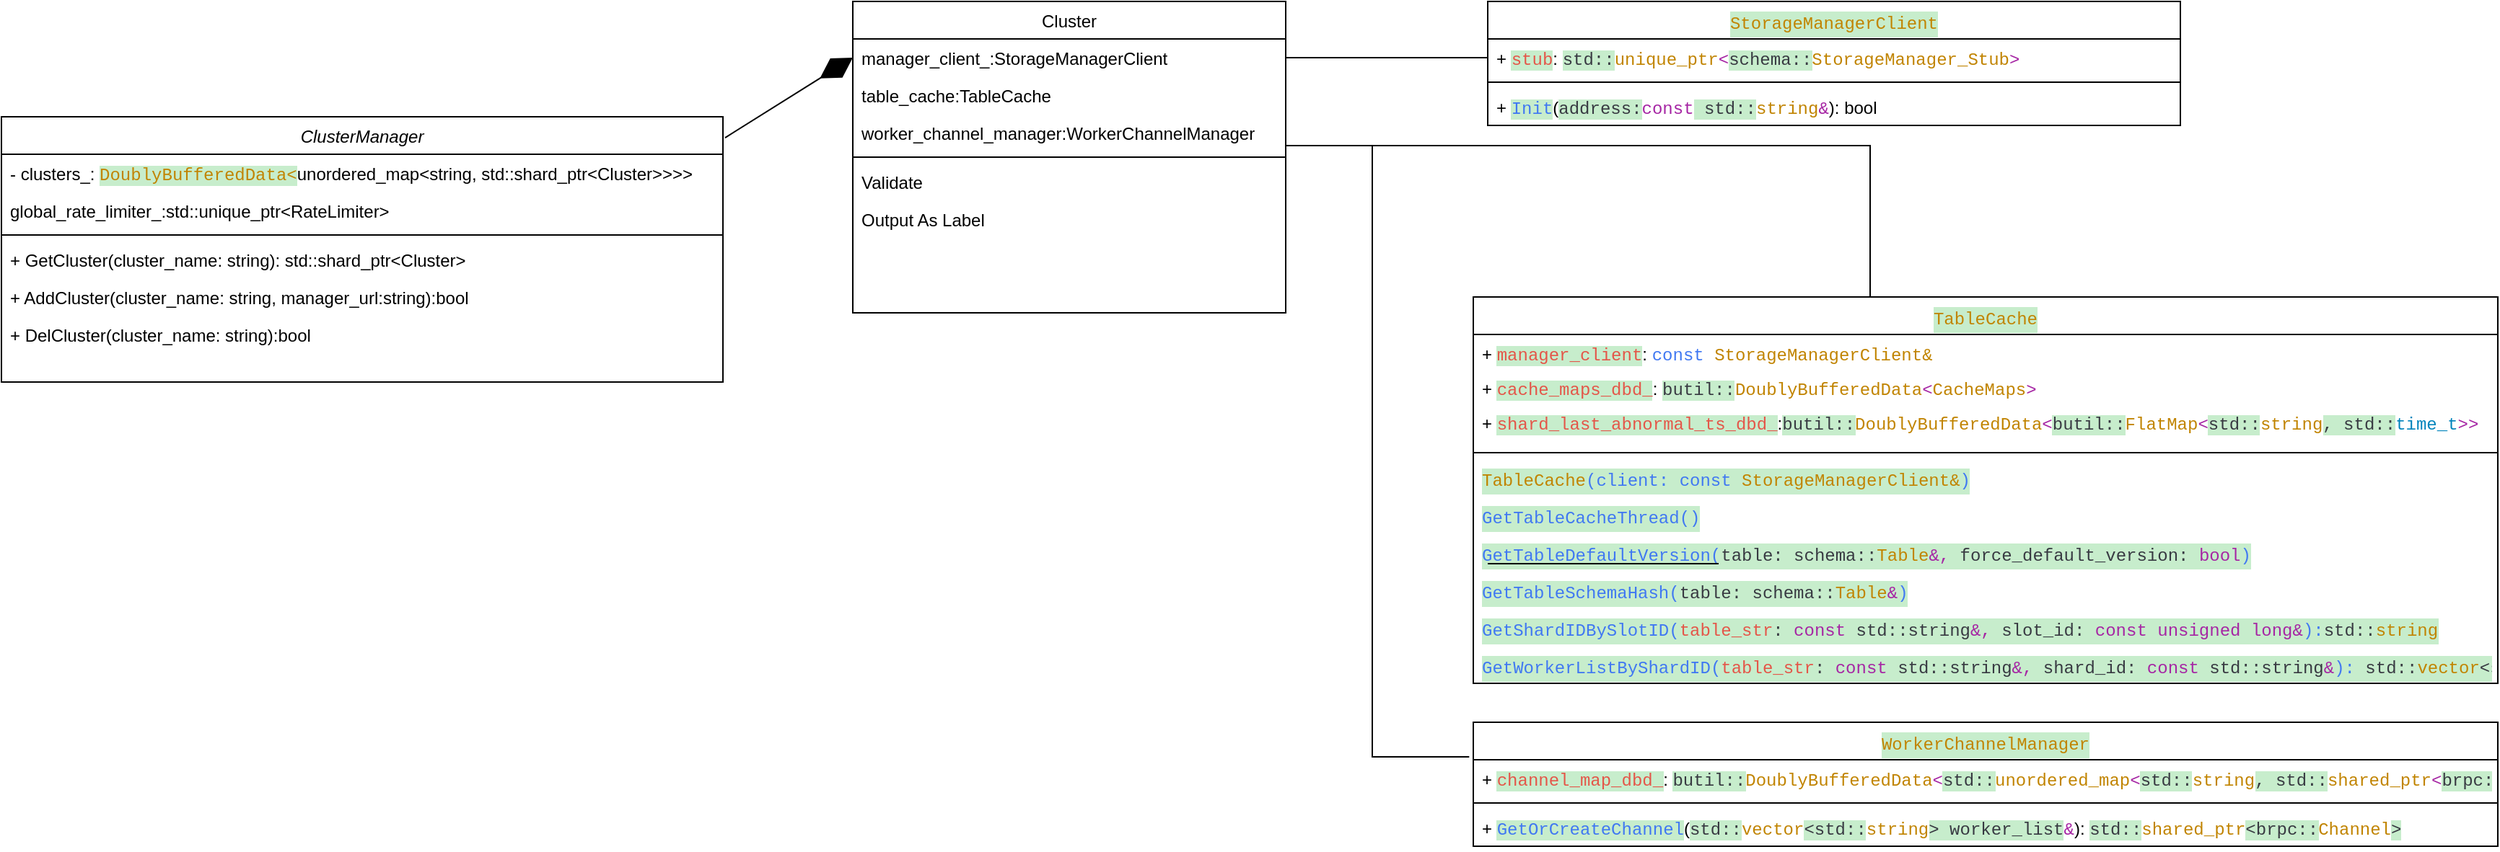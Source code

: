 <mxfile version="24.3.1" type="github">
  <diagram id="C5RBs43oDa-KdzZeNtuy" name="Page-1">
    <mxGraphModel dx="1914" dy="995" grid="1" gridSize="10" guides="1" tooltips="1" connect="1" arrows="1" fold="1" page="1" pageScale="1" pageWidth="827" pageHeight="1169" math="0" shadow="0">
      <root>
        <mxCell id="WIyWlLk6GJQsqaUBKTNV-0" />
        <mxCell id="WIyWlLk6GJQsqaUBKTNV-1" parent="WIyWlLk6GJQsqaUBKTNV-0" />
        <mxCell id="zkfFHV4jXpPFQw0GAbJ--0" value="ClusterManager" style="swimlane;fontStyle=2;align=center;verticalAlign=top;childLayout=stackLayout;horizontal=1;startSize=26;horizontalStack=0;resizeParent=1;resizeLast=0;collapsible=1;marginBottom=0;rounded=0;shadow=0;strokeWidth=1;" parent="WIyWlLk6GJQsqaUBKTNV-1" vertex="1">
          <mxGeometry x="90" y="170" width="500" height="184" as="geometry">
            <mxRectangle x="230" y="140" width="160" height="26" as="alternateBounds" />
          </mxGeometry>
        </mxCell>
        <mxCell id="1U5wIqQ8QYXrG_4uOh2t-3" value="-&amp;nbsp;&lt;span style=&quot;text-wrap: nowrap;&quot;&gt;clusters_:&amp;nbsp;&lt;/span&gt;&lt;span style=&quot;color: rgb(193, 132, 1); background-color: rgb(199, 237, 204); font-family: Menlo, Monaco, &amp;quot;Courier New&amp;quot;, monospace; white-space: pre;&quot;&gt;DoublyBufferedData&amp;lt;&lt;/span&gt;&lt;span style=&quot;text-wrap: nowrap; background-color: initial;&quot;&gt;unordered_map&amp;lt;string, std::shard_ptr&amp;lt;Cluster&amp;gt;&amp;gt;&amp;gt;&amp;gt;&lt;/span&gt;" style="text;strokeColor=none;fillColor=none;align=left;verticalAlign=top;spacingLeft=4;spacingRight=4;overflow=hidden;rotatable=0;points=[[0,0.5],[1,0.5]];portConstraint=eastwest;whiteSpace=wrap;html=1;" vertex="1" parent="zkfFHV4jXpPFQw0GAbJ--0">
          <mxGeometry y="26" width="500" height="26" as="geometry" />
        </mxCell>
        <mxCell id="zkfFHV4jXpPFQw0GAbJ--3" value="global_rate_limiter_:std::unique_ptr&lt;RateLimiter&gt;" style="text;align=left;verticalAlign=top;spacingLeft=4;spacingRight=4;overflow=hidden;rotatable=0;points=[[0,0.5],[1,0.5]];portConstraint=eastwest;rounded=0;shadow=0;html=0;" parent="zkfFHV4jXpPFQw0GAbJ--0" vertex="1">
          <mxGeometry y="52" width="500" height="26" as="geometry" />
        </mxCell>
        <mxCell id="zkfFHV4jXpPFQw0GAbJ--4" value="" style="line;html=1;strokeWidth=1;align=left;verticalAlign=middle;spacingTop=-1;spacingLeft=3;spacingRight=3;rotatable=0;labelPosition=right;points=[];portConstraint=eastwest;" parent="zkfFHV4jXpPFQw0GAbJ--0" vertex="1">
          <mxGeometry y="78" width="500" height="8" as="geometry" />
        </mxCell>
        <mxCell id="zkfFHV4jXpPFQw0GAbJ--5" value="+ GetCluster(cluster_name: string): std::shard_ptr&lt;Cluster&gt;" style="text;align=left;verticalAlign=top;spacingLeft=4;spacingRight=4;overflow=hidden;rotatable=0;points=[[0,0.5],[1,0.5]];portConstraint=eastwest;" parent="zkfFHV4jXpPFQw0GAbJ--0" vertex="1">
          <mxGeometry y="86" width="500" height="26" as="geometry" />
        </mxCell>
        <mxCell id="1U5wIqQ8QYXrG_4uOh2t-8" value="+ AddCluster(cluster_name: string, manager_url:string):bool" style="text;align=left;verticalAlign=top;spacingLeft=4;spacingRight=4;overflow=hidden;rotatable=0;points=[[0,0.5],[1,0.5]];portConstraint=eastwest;" vertex="1" parent="zkfFHV4jXpPFQw0GAbJ--0">
          <mxGeometry y="112" width="500" height="26" as="geometry" />
        </mxCell>
        <mxCell id="1U5wIqQ8QYXrG_4uOh2t-9" value="+ DelCluster(cluster_name: string):bool" style="text;align=left;verticalAlign=top;spacingLeft=4;spacingRight=4;overflow=hidden;rotatable=0;points=[[0,0.5],[1,0.5]];portConstraint=eastwest;" vertex="1" parent="zkfFHV4jXpPFQw0GAbJ--0">
          <mxGeometry y="138" width="500" height="26" as="geometry" />
        </mxCell>
        <mxCell id="zkfFHV4jXpPFQw0GAbJ--17" value="Cluster" style="swimlane;fontStyle=0;align=center;verticalAlign=top;childLayout=stackLayout;horizontal=1;startSize=26;horizontalStack=0;resizeParent=1;resizeLast=0;collapsible=1;marginBottom=0;rounded=0;shadow=0;strokeWidth=1;" parent="WIyWlLk6GJQsqaUBKTNV-1" vertex="1">
          <mxGeometry x="680" y="90" width="300" height="216" as="geometry">
            <mxRectangle x="550" y="140" width="160" height="26" as="alternateBounds" />
          </mxGeometry>
        </mxCell>
        <mxCell id="zkfFHV4jXpPFQw0GAbJ--18" value="manager_client_:StorageManagerClient" style="text;align=left;verticalAlign=top;spacingLeft=4;spacingRight=4;overflow=hidden;rotatable=0;points=[[0,0.5],[1,0.5]];portConstraint=eastwest;" parent="zkfFHV4jXpPFQw0GAbJ--17" vertex="1">
          <mxGeometry y="26" width="300" height="26" as="geometry" />
        </mxCell>
        <mxCell id="zkfFHV4jXpPFQw0GAbJ--19" value="table_cache:TableCache" style="text;align=left;verticalAlign=top;spacingLeft=4;spacingRight=4;overflow=hidden;rotatable=0;points=[[0,0.5],[1,0.5]];portConstraint=eastwest;rounded=0;shadow=0;html=0;" parent="zkfFHV4jXpPFQw0GAbJ--17" vertex="1">
          <mxGeometry y="52" width="300" height="26" as="geometry" />
        </mxCell>
        <mxCell id="zkfFHV4jXpPFQw0GAbJ--20" value="worker_channel_manager:WorkerChannelManager" style="text;align=left;verticalAlign=top;spacingLeft=4;spacingRight=4;overflow=hidden;rotatable=0;points=[[0,0.5],[1,0.5]];portConstraint=eastwest;rounded=0;shadow=0;html=0;" parent="zkfFHV4jXpPFQw0GAbJ--17" vertex="1">
          <mxGeometry y="78" width="300" height="26" as="geometry" />
        </mxCell>
        <mxCell id="zkfFHV4jXpPFQw0GAbJ--23" value="" style="line;html=1;strokeWidth=1;align=left;verticalAlign=middle;spacingTop=-1;spacingLeft=3;spacingRight=3;rotatable=0;labelPosition=right;points=[];portConstraint=eastwest;" parent="zkfFHV4jXpPFQw0GAbJ--17" vertex="1">
          <mxGeometry y="104" width="300" height="8" as="geometry" />
        </mxCell>
        <mxCell id="zkfFHV4jXpPFQw0GAbJ--24" value="Validate" style="text;align=left;verticalAlign=top;spacingLeft=4;spacingRight=4;overflow=hidden;rotatable=0;points=[[0,0.5],[1,0.5]];portConstraint=eastwest;" parent="zkfFHV4jXpPFQw0GAbJ--17" vertex="1">
          <mxGeometry y="112" width="300" height="26" as="geometry" />
        </mxCell>
        <mxCell id="zkfFHV4jXpPFQw0GAbJ--25" value="Output As Label" style="text;align=left;verticalAlign=top;spacingLeft=4;spacingRight=4;overflow=hidden;rotatable=0;points=[[0,0.5],[1,0.5]];portConstraint=eastwest;" parent="zkfFHV4jXpPFQw0GAbJ--17" vertex="1">
          <mxGeometry y="138" width="300" height="26" as="geometry" />
        </mxCell>
        <mxCell id="1U5wIqQ8QYXrG_4uOh2t-2" value="" style="endArrow=diamondThin;endFill=1;endSize=24;html=1;rounded=0;exitX=1.003;exitY=0.079;exitDx=0;exitDy=0;entryX=0;entryY=0.5;entryDx=0;entryDy=0;exitPerimeter=0;" edge="1" parent="WIyWlLk6GJQsqaUBKTNV-1" source="zkfFHV4jXpPFQw0GAbJ--0" target="zkfFHV4jXpPFQw0GAbJ--18">
          <mxGeometry width="160" relative="1" as="geometry">
            <mxPoint x="380" y="159" as="sourcePoint" />
            <mxPoint x="530" y="170" as="targetPoint" />
          </mxGeometry>
        </mxCell>
        <mxCell id="1U5wIqQ8QYXrG_4uOh2t-10" value="&lt;div style=&quot;color: rgb(56, 58, 66); background-color: rgb(199, 237, 204); font-family: Menlo, Monaco, &amp;quot;Courier New&amp;quot;, monospace; font-weight: normal; line-height: 18px; white-space: pre;&quot;&gt;&lt;span style=&quot;color: #c18401;&quot;&gt;TableCache&lt;/span&gt;&lt;/div&gt;" style="swimlane;fontStyle=1;align=center;verticalAlign=top;childLayout=stackLayout;horizontal=1;startSize=26;horizontalStack=0;resizeParent=1;resizeParentMax=0;resizeLast=0;collapsible=1;marginBottom=0;whiteSpace=wrap;html=1;" vertex="1" parent="WIyWlLk6GJQsqaUBKTNV-1">
          <mxGeometry x="1110" y="295" width="710" height="268" as="geometry" />
        </mxCell>
        <mxCell id="1U5wIqQ8QYXrG_4uOh2t-32" value="+&amp;nbsp;&lt;span style=&quot;color: rgb(228, 86, 73); background-color: rgb(199, 237, 204); font-family: Menlo, Monaco, &amp;quot;Courier New&amp;quot;, monospace; white-space: pre;&quot;&gt;manager_client&lt;/span&gt;&lt;span style=&quot;background-color: initial;&quot;&gt;:&amp;nbsp;&lt;/span&gt;&lt;span style=&quot;background-color: initial; font-family: Menlo, Monaco, &amp;quot;Courier New&amp;quot;, monospace; white-space: pre; color: rgb(64, 120, 242);&quot;&gt;const &lt;/span&gt;&lt;span style=&quot;background-color: initial; font-family: Menlo, Monaco, &amp;quot;Courier New&amp;quot;, monospace; white-space: pre; color: rgb(193, 132, 1); text-align: center;&quot;&gt;StorageManagerClient&amp;amp;&lt;/span&gt;" style="text;strokeColor=none;fillColor=none;align=left;verticalAlign=top;spacingLeft=4;spacingRight=4;overflow=hidden;rotatable=0;points=[[0,0.5],[1,0.5]];portConstraint=eastwest;whiteSpace=wrap;html=1;" vertex="1" parent="1U5wIqQ8QYXrG_4uOh2t-10">
          <mxGeometry y="26" width="710" height="24" as="geometry" />
        </mxCell>
        <mxCell id="1U5wIqQ8QYXrG_4uOh2t-11" value="+&amp;nbsp;&lt;span style=&quot;color: rgb(228, 86, 73); background-color: rgb(199, 237, 204); font-family: Menlo, Monaco, &amp;quot;Courier New&amp;quot;, monospace; white-space: pre;&quot;&gt;cache_maps_dbd_&lt;/span&gt;&lt;span style=&quot;background-color: initial;&quot;&gt;:&amp;nbsp;&lt;/span&gt;&lt;span style=&quot;background-color: rgb(199, 237, 204); color: rgb(56, 58, 66); font-family: Menlo, Monaco, &amp;quot;Courier New&amp;quot;, monospace; white-space: pre;&quot;&gt;butil::&lt;/span&gt;&lt;span style=&quot;font-family: Menlo, Monaco, &amp;quot;Courier New&amp;quot;, monospace; white-space: pre; color: rgb(193, 132, 1);&quot;&gt;DoublyBufferedData&lt;/span&gt;&lt;span style=&quot;font-family: Menlo, Monaco, &amp;quot;Courier New&amp;quot;, monospace; white-space: pre; color: rgb(166, 38, 164);&quot;&gt;&amp;lt;&lt;/span&gt;&lt;span style=&quot;font-family: Menlo, Monaco, &amp;quot;Courier New&amp;quot;, monospace; white-space: pre; color: rgb(193, 132, 1);&quot;&gt;CacheMaps&lt;/span&gt;&lt;span style=&quot;font-family: Menlo, Monaco, &amp;quot;Courier New&amp;quot;, monospace; white-space: pre; color: rgb(166, 38, 164);&quot;&gt;&amp;gt;&lt;/span&gt;" style="text;strokeColor=none;fillColor=none;align=left;verticalAlign=top;spacingLeft=4;spacingRight=4;overflow=hidden;rotatable=0;points=[[0,0.5],[1,0.5]];portConstraint=eastwest;whiteSpace=wrap;html=1;" vertex="1" parent="1U5wIqQ8QYXrG_4uOh2t-10">
          <mxGeometry y="50" width="710" height="24" as="geometry" />
        </mxCell>
        <mxCell id="1U5wIqQ8QYXrG_4uOh2t-17" value="+&amp;nbsp;&lt;span style=&quot;color: rgb(228, 86, 73); background-color: rgb(199, 237, 204); font-family: Menlo, Monaco, &amp;quot;Courier New&amp;quot;, monospace; white-space: pre;&quot;&gt;shard_last_abnormal_ts_dbd_&lt;/span&gt;&lt;span style=&quot;background-color: initial;&quot;&gt;:&lt;/span&gt;&lt;span style=&quot;background-color: rgb(199, 237, 204); color: rgb(56, 58, 66); font-family: Menlo, Monaco, &amp;quot;Courier New&amp;quot;, monospace; white-space: pre;&quot;&gt;butil::&lt;/span&gt;&lt;span style=&quot;font-family: Menlo, Monaco, &amp;quot;Courier New&amp;quot;, monospace; white-space: pre; color: rgb(193, 132, 1);&quot;&gt;DoublyBufferedData&lt;/span&gt;&lt;span style=&quot;font-family: Menlo, Monaco, &amp;quot;Courier New&amp;quot;, monospace; white-space: pre; color: rgb(166, 38, 164);&quot;&gt;&amp;lt;&lt;/span&gt;&lt;span style=&quot;background-color: rgb(199, 237, 204); color: rgb(56, 58, 66); font-family: Menlo, Monaco, &amp;quot;Courier New&amp;quot;, monospace; white-space: pre;&quot;&gt;butil::&lt;/span&gt;&lt;span style=&quot;font-family: Menlo, Monaco, &amp;quot;Courier New&amp;quot;, monospace; white-space: pre; color: rgb(193, 132, 1);&quot;&gt;FlatMap&lt;/span&gt;&lt;span style=&quot;font-family: Menlo, Monaco, &amp;quot;Courier New&amp;quot;, monospace; white-space: pre; color: rgb(166, 38, 164);&quot;&gt;&amp;lt;&lt;/span&gt;&lt;span style=&quot;background-color: rgb(199, 237, 204); color: rgb(56, 58, 66); font-family: Menlo, Monaco, &amp;quot;Courier New&amp;quot;, monospace; white-space: pre;&quot;&gt;std::&lt;/span&gt;&lt;span style=&quot;font-family: Menlo, Monaco, &amp;quot;Courier New&amp;quot;, monospace; white-space: pre; color: rgb(193, 132, 1);&quot;&gt;string&lt;/span&gt;&lt;span style=&quot;background-color: rgb(199, 237, 204); color: rgb(56, 58, 66); font-family: Menlo, Monaco, &amp;quot;Courier New&amp;quot;, monospace; white-space: pre;&quot;&gt;, std::&lt;/span&gt;&lt;span style=&quot;font-family: Menlo, Monaco, &amp;quot;Courier New&amp;quot;, monospace; white-space: pre; color: rgb(1, 132, 188);&quot;&gt;time_t&lt;/span&gt;&lt;span style=&quot;font-family: Menlo, Monaco, &amp;quot;Courier New&amp;quot;, monospace; white-space: pre; color: rgb(166, 38, 164);&quot;&gt;&amp;gt;&amp;gt;&lt;/span&gt;" style="text;strokeColor=none;fillColor=none;align=left;verticalAlign=top;spacingLeft=4;spacingRight=4;overflow=hidden;rotatable=0;points=[[0,0.5],[1,0.5]];portConstraint=eastwest;whiteSpace=wrap;html=1;" vertex="1" parent="1U5wIqQ8QYXrG_4uOh2t-10">
          <mxGeometry y="74" width="710" height="30" as="geometry" />
        </mxCell>
        <mxCell id="1U5wIqQ8QYXrG_4uOh2t-12" value="" style="line;strokeWidth=1;fillColor=none;align=left;verticalAlign=middle;spacingTop=-1;spacingLeft=3;spacingRight=3;rotatable=0;labelPosition=right;points=[];portConstraint=eastwest;strokeColor=inherit;" vertex="1" parent="1U5wIqQ8QYXrG_4uOh2t-10">
          <mxGeometry y="104" width="710" height="8" as="geometry" />
        </mxCell>
        <mxCell id="1U5wIqQ8QYXrG_4uOh2t-31" value="&lt;div style=&quot;color: rgb(56, 58, 66); background-color: rgb(199, 237, 204); font-family: Menlo, Monaco, &amp;quot;Courier New&amp;quot;, monospace; line-height: 18px; white-space: pre;&quot;&gt;&lt;span style=&quot;color: rgb(193, 132, 1); text-align: center;&quot;&gt;TableCache&lt;/span&gt;&lt;span style=&quot;color: #4078f2;&quot;&gt;(client: const &lt;/span&gt;&lt;span style=&quot;color: rgb(193, 132, 1); text-align: center;&quot;&gt;StorageManagerClient&amp;amp;&lt;/span&gt;&lt;span style=&quot;color: rgb(64, 120, 242);&quot;&gt;)&lt;/span&gt;&lt;/div&gt;" style="text;strokeColor=none;fillColor=none;align=left;verticalAlign=top;spacingLeft=4;spacingRight=4;overflow=hidden;rotatable=0;points=[[0,0.5],[1,0.5]];portConstraint=eastwest;whiteSpace=wrap;html=1;" vertex="1" parent="1U5wIqQ8QYXrG_4uOh2t-10">
          <mxGeometry y="112" width="710" height="26" as="geometry" />
        </mxCell>
        <mxCell id="1U5wIqQ8QYXrG_4uOh2t-13" value="&lt;div style=&quot;color: rgb(56, 58, 66); background-color: rgb(199, 237, 204); font-family: Menlo, Monaco, &amp;quot;Courier New&amp;quot;, monospace; line-height: 18px; white-space: pre;&quot;&gt;&lt;span style=&quot;color: #4078f2;&quot;&gt;GetTableCacheThread()&lt;/span&gt;&lt;/div&gt;" style="text;strokeColor=none;fillColor=none;align=left;verticalAlign=top;spacingLeft=4;spacingRight=4;overflow=hidden;rotatable=0;points=[[0,0.5],[1,0.5]];portConstraint=eastwest;whiteSpace=wrap;html=1;" vertex="1" parent="1U5wIqQ8QYXrG_4uOh2t-10">
          <mxGeometry y="138" width="710" height="26" as="geometry" />
        </mxCell>
        <mxCell id="1U5wIqQ8QYXrG_4uOh2t-18" value="&lt;div style=&quot;color: rgb(56, 58, 66); background-color: rgb(199, 237, 204); font-family: Menlo, Monaco, &amp;quot;Courier New&amp;quot;, monospace; line-height: 18px; white-space: pre;&quot;&gt;&lt;div style=&quot;line-height: 18px;&quot;&gt;&lt;span style=&quot;color: #4078f2;&quot;&gt;GetTableDefaultVersion(&lt;/span&gt;table: schema::&lt;span style=&quot;color: rgb(193, 132, 1);&quot;&gt;Table&lt;/span&gt;&lt;span style=&quot;color: rgb(166, 38, 164);&quot;&gt;&amp;amp;, &lt;/span&gt;force_default_version: &lt;span style=&quot;color: rgb(166, 38, 164);&quot;&gt;bool&lt;/span&gt;&lt;span style=&quot;color: rgb(64, 120, 242);&quot;&gt;)&lt;/span&gt;&lt;/div&gt;&lt;/div&gt;" style="text;strokeColor=none;fillColor=none;align=left;verticalAlign=top;spacingLeft=4;spacingRight=4;overflow=hidden;rotatable=0;points=[[0,0.5],[1,0.5]];portConstraint=eastwest;whiteSpace=wrap;html=1;" vertex="1" parent="1U5wIqQ8QYXrG_4uOh2t-10">
          <mxGeometry y="164" width="710" height="26" as="geometry" />
        </mxCell>
        <mxCell id="1U5wIqQ8QYXrG_4uOh2t-19" value="&lt;div style=&quot;color: rgb(56, 58, 66); background-color: rgb(199, 237, 204); font-family: Menlo, Monaco, &amp;quot;Courier New&amp;quot;, monospace; line-height: 18px; white-space: pre;&quot;&gt;&lt;div style=&quot;line-height: 18px;&quot;&gt;&lt;span style=&quot;color: rgb(64, 120, 242);&quot;&gt;GetTableSchemaHash&lt;/span&gt;&lt;span style=&quot;color: #4078f2;&quot;&gt;(&lt;/span&gt;table: schema::&lt;span style=&quot;color: rgb(193, 132, 1);&quot;&gt;Table&lt;/span&gt;&lt;span style=&quot;color: rgb(166, 38, 164);&quot;&gt;&amp;amp;&lt;/span&gt;&lt;span style=&quot;color: rgb(64, 120, 242);&quot;&gt;)&lt;/span&gt;&lt;/div&gt;&lt;/div&gt;" style="text;strokeColor=none;fillColor=none;align=left;verticalAlign=top;spacingLeft=4;spacingRight=4;overflow=hidden;rotatable=0;points=[[0,0.5],[1,0.5]];portConstraint=eastwest;whiteSpace=wrap;html=1;" vertex="1" parent="1U5wIqQ8QYXrG_4uOh2t-10">
          <mxGeometry y="190" width="710" height="26" as="geometry" />
        </mxCell>
        <mxCell id="1U5wIqQ8QYXrG_4uOh2t-20" value="&lt;div style=&quot;color: rgb(56, 58, 66); background-color: rgb(199, 237, 204); font-family: Menlo, Monaco, &amp;quot;Courier New&amp;quot;, monospace; line-height: 18px; white-space: pre;&quot;&gt;&lt;div style=&quot;line-height: 18px;&quot;&gt;&lt;span style=&quot;color: rgb(64, 120, 242);&quot;&gt;GetShardIDBySlotID&lt;/span&gt;&lt;span style=&quot;color: #4078f2;&quot;&gt;(&lt;/span&gt;&lt;span style=&quot;color: rgb(228, 86, 73);&quot;&gt;table_str&lt;/span&gt;: &lt;span style=&quot;color: rgb(166, 38, 164);&quot;&gt;const&lt;/span&gt; std::string&lt;span style=&quot;color: rgb(166, 38, 164);&quot;&gt;&amp;amp;, &lt;/span&gt;slot_id: &lt;span style=&quot;color: rgb(166, 38, 164);&quot;&gt;const&lt;/span&gt; &lt;span style=&quot;color: rgb(166, 38, 164);&quot;&gt;unsigned&lt;/span&gt; &lt;span style=&quot;color: rgb(166, 38, 164);&quot;&gt;long&amp;amp;&lt;/span&gt;&lt;span style=&quot;color: rgb(64, 120, 242);&quot;&gt;):&lt;/span&gt;std::&lt;span style=&quot;color: rgb(193, 132, 1);&quot;&gt;string&lt;/span&gt;&lt;/div&gt;&lt;/div&gt;" style="text;strokeColor=none;fillColor=none;align=left;verticalAlign=top;spacingLeft=4;spacingRight=4;overflow=hidden;rotatable=0;points=[[0,0.5],[1,0.5]];portConstraint=eastwest;whiteSpace=wrap;html=1;" vertex="1" parent="1U5wIqQ8QYXrG_4uOh2t-10">
          <mxGeometry y="216" width="710" height="26" as="geometry" />
        </mxCell>
        <mxCell id="1U5wIqQ8QYXrG_4uOh2t-21" value="&lt;div style=&quot;color: rgb(56, 58, 66); background-color: rgb(199, 237, 204); font-family: Menlo, Monaco, &amp;quot;Courier New&amp;quot;, monospace; line-height: 18px; white-space: pre;&quot;&gt;&lt;div style=&quot;line-height: 18px;&quot;&gt;&lt;span style=&quot;color: rgb(64, 120, 242);&quot;&gt;GetWorkerListByShardID&lt;/span&gt;&lt;span style=&quot;color: rgb(64, 120, 242);&quot;&gt;(&lt;/span&gt;&lt;span style=&quot;color: rgb(228, 86, 73);&quot;&gt;table_str&lt;/span&gt;: &lt;span style=&quot;color: rgb(166, 38, 164);&quot;&gt;const&lt;/span&gt; std::string&lt;span style=&quot;color: rgb(166, 38, 164);&quot;&gt;&amp;amp;, &lt;/span&gt;shard_id: &lt;span style=&quot;color: rgb(166, 38, 164);&quot;&gt;const &lt;/span&gt;std::string&lt;span style=&quot;color: rgb(166, 38, 164);&quot;&gt;&amp;amp;&lt;/span&gt;&lt;span style=&quot;color: rgb(64, 120, 242);&quot;&gt;): &lt;/span&gt;std::&lt;span style=&quot;color: rgb(193, 132, 1);&quot;&gt;vector&lt;/span&gt;&amp;lt;std::&lt;span style=&quot;color: rgb(193, 132, 1);&quot;&gt;string&lt;/span&gt;&amp;gt;&lt;/div&gt;&lt;/div&gt;" style="text;strokeColor=none;fillColor=none;align=left;verticalAlign=top;spacingLeft=4;spacingRight=4;overflow=hidden;rotatable=0;points=[[0,0.5],[1,0.5]];portConstraint=eastwest;whiteSpace=wrap;html=1;" vertex="1" parent="1U5wIqQ8QYXrG_4uOh2t-10">
          <mxGeometry y="242" width="710" height="26" as="geometry" />
        </mxCell>
        <mxCell id="1U5wIqQ8QYXrG_4uOh2t-22" value="" style="endArrow=none;html=1;edgeStyle=orthogonalEdgeStyle;rounded=0;entryX=0.5;entryY=0;entryDx=0;entryDy=0;exitX=1;exitY=0.5;exitDx=0;exitDy=0;" edge="1" parent="WIyWlLk6GJQsqaUBKTNV-1" source="zkfFHV4jXpPFQw0GAbJ--20" target="1U5wIqQ8QYXrG_4uOh2t-10">
          <mxGeometry relative="1" as="geometry">
            <mxPoint x="1010" y="180" as="sourcePoint" />
            <mxPoint x="1280" y="460" as="targetPoint" />
            <Array as="points">
              <mxPoint x="980" y="190" />
              <mxPoint x="1385" y="190" />
              <mxPoint x="1385" y="295" />
            </Array>
          </mxGeometry>
        </mxCell>
        <mxCell id="1U5wIqQ8QYXrG_4uOh2t-27" value="&lt;div style=&quot;color: rgb(56, 58, 66); background-color: rgb(199, 237, 204); font-family: Menlo, Monaco, &amp;quot;Courier New&amp;quot;, monospace; font-weight: normal; line-height: 18px; white-space: pre;&quot;&gt;&lt;span style=&quot;color: #c18401;&quot;&gt;StorageManagerClient&lt;/span&gt;&lt;/div&gt;" style="swimlane;fontStyle=1;align=center;verticalAlign=top;childLayout=stackLayout;horizontal=1;startSize=26;horizontalStack=0;resizeParent=1;resizeParentMax=0;resizeLast=0;collapsible=1;marginBottom=0;whiteSpace=wrap;html=1;" vertex="1" parent="WIyWlLk6GJQsqaUBKTNV-1">
          <mxGeometry x="1120" y="90" width="480" height="86" as="geometry" />
        </mxCell>
        <mxCell id="1U5wIqQ8QYXrG_4uOh2t-28" value="+&amp;nbsp;&lt;span style=&quot;color: rgb(228, 86, 73); background-color: rgb(199, 237, 204); font-family: Menlo, Monaco, &amp;quot;Courier New&amp;quot;, monospace; white-space: pre;&quot;&gt;stub&lt;/span&gt;&lt;span style=&quot;background-color: initial;&quot;&gt;:&amp;nbsp;&lt;/span&gt;&lt;span style=&quot;background-color: rgb(199, 237, 204); color: rgb(56, 58, 66); font-family: Menlo, Monaco, &amp;quot;Courier New&amp;quot;, monospace; white-space: pre;&quot;&gt;std::&lt;/span&gt;&lt;span style=&quot;font-family: Menlo, Monaco, &amp;quot;Courier New&amp;quot;, monospace; white-space: pre; color: rgb(193, 132, 1);&quot;&gt;unique_ptr&lt;/span&gt;&lt;span style=&quot;font-family: Menlo, Monaco, &amp;quot;Courier New&amp;quot;, monospace; white-space: pre; color: rgb(166, 38, 164);&quot;&gt;&amp;lt;&lt;/span&gt;&lt;span style=&quot;background-color: rgb(199, 237, 204); color: rgb(56, 58, 66); font-family: Menlo, Monaco, &amp;quot;Courier New&amp;quot;, monospace; white-space: pre;&quot;&gt;schema::&lt;/span&gt;&lt;span style=&quot;font-family: Menlo, Monaco, &amp;quot;Courier New&amp;quot;, monospace; white-space: pre; color: rgb(193, 132, 1);&quot;&gt;StorageManager_Stub&lt;/span&gt;&lt;span style=&quot;font-family: Menlo, Monaco, &amp;quot;Courier New&amp;quot;, monospace; white-space: pre; color: rgb(166, 38, 164);&quot;&gt;&amp;gt;&lt;/span&gt;" style="text;strokeColor=none;fillColor=none;align=left;verticalAlign=top;spacingLeft=4;spacingRight=4;overflow=hidden;rotatable=0;points=[[0,0.5],[1,0.5]];portConstraint=eastwest;whiteSpace=wrap;html=1;" vertex="1" parent="1U5wIqQ8QYXrG_4uOh2t-27">
          <mxGeometry y="26" width="480" height="26" as="geometry" />
        </mxCell>
        <mxCell id="1U5wIqQ8QYXrG_4uOh2t-29" value="" style="line;strokeWidth=1;fillColor=none;align=left;verticalAlign=middle;spacingTop=-1;spacingLeft=3;spacingRight=3;rotatable=0;labelPosition=right;points=[];portConstraint=eastwest;strokeColor=inherit;" vertex="1" parent="1U5wIqQ8QYXrG_4uOh2t-27">
          <mxGeometry y="52" width="480" height="8" as="geometry" />
        </mxCell>
        <mxCell id="1U5wIqQ8QYXrG_4uOh2t-30" value="+&amp;nbsp;&lt;span style=&quot;color: rgb(64, 120, 242); background-color: rgb(199, 237, 204); font-family: Menlo, Monaco, &amp;quot;Courier New&amp;quot;, monospace; white-space: pre;&quot;&gt;Init&lt;/span&gt;&lt;span style=&quot;background-color: initial;&quot;&gt;(&lt;/span&gt;&lt;span style=&quot;background-color: rgb(199, 237, 204); color: rgb(56, 58, 66); font-family: Menlo, Monaco, &amp;quot;Courier New&amp;quot;, monospace; white-space: pre;&quot;&gt;address:&lt;/span&gt;&lt;span style=&quot;font-family: Menlo, Monaco, &amp;quot;Courier New&amp;quot;, monospace; white-space: pre; color: rgb(166, 38, 164);&quot;&gt;const&lt;/span&gt;&lt;span style=&quot;background-color: rgb(199, 237, 204); color: rgb(56, 58, 66); font-family: Menlo, Monaco, &amp;quot;Courier New&amp;quot;, monospace; white-space: pre;&quot;&gt; std::&lt;/span&gt;&lt;span style=&quot;font-family: Menlo, Monaco, &amp;quot;Courier New&amp;quot;, monospace; white-space: pre; color: rgb(193, 132, 1);&quot;&gt;string&lt;/span&gt;&lt;span style=&quot;font-family: Menlo, Monaco, &amp;quot;Courier New&amp;quot;, monospace; white-space: pre; color: rgb(166, 38, 164);&quot;&gt;&amp;amp;&lt;/span&gt;&lt;span style=&quot;background-color: initial;&quot;&gt;): bool&lt;/span&gt;" style="text;strokeColor=none;fillColor=none;align=left;verticalAlign=top;spacingLeft=4;spacingRight=4;overflow=hidden;rotatable=0;points=[[0,0.5],[1,0.5]];portConstraint=eastwest;whiteSpace=wrap;html=1;" vertex="1" parent="1U5wIqQ8QYXrG_4uOh2t-27">
          <mxGeometry y="60" width="480" height="26" as="geometry" />
        </mxCell>
        <mxCell id="1U5wIqQ8QYXrG_4uOh2t-33" value="" style="endArrow=none;html=1;edgeStyle=orthogonalEdgeStyle;rounded=0;entryX=0;entryY=0.5;entryDx=0;entryDy=0;exitX=1;exitY=0.5;exitDx=0;exitDy=0;" edge="1" parent="WIyWlLk6GJQsqaUBKTNV-1" source="zkfFHV4jXpPFQw0GAbJ--18" target="1U5wIqQ8QYXrG_4uOh2t-28">
          <mxGeometry relative="1" as="geometry">
            <mxPoint x="980" y="120" as="sourcePoint" />
            <mxPoint x="1280" y="230" as="targetPoint" />
          </mxGeometry>
        </mxCell>
        <mxCell id="1U5wIqQ8QYXrG_4uOh2t-38" value="&lt;div style=&quot;color: rgb(56, 58, 66); background-color: rgb(199, 237, 204); font-family: Menlo, Monaco, &amp;quot;Courier New&amp;quot;, monospace; font-weight: normal; line-height: 18px; white-space: pre;&quot;&gt;&lt;div style=&quot;line-height: 18px;&quot;&gt;&lt;span style=&quot;color: #c18401;&quot;&gt;WorkerChannelManager&lt;/span&gt;&lt;/div&gt;&lt;/div&gt;" style="swimlane;fontStyle=1;align=center;verticalAlign=top;childLayout=stackLayout;horizontal=1;startSize=26;horizontalStack=0;resizeParent=1;resizeParentMax=0;resizeLast=0;collapsible=1;marginBottom=0;whiteSpace=wrap;html=1;" vertex="1" parent="WIyWlLk6GJQsqaUBKTNV-1">
          <mxGeometry x="1110" y="590" width="710" height="86" as="geometry" />
        </mxCell>
        <mxCell id="1U5wIqQ8QYXrG_4uOh2t-39" value="+&amp;nbsp;&lt;span style=&quot;color: rgb(228, 86, 73); background-color: rgb(199, 237, 204); font-family: Menlo, Monaco, &amp;quot;Courier New&amp;quot;, monospace; white-space: pre;&quot;&gt;channel_map_dbd_&lt;/span&gt;&lt;span style=&quot;background-color: initial;&quot;&gt;:&amp;nbsp;&lt;/span&gt;&lt;span style=&quot;background-color: rgb(199, 237, 204); color: rgb(56, 58, 66); font-family: Menlo, Monaco, &amp;quot;Courier New&amp;quot;, monospace; white-space: pre;&quot;&gt;butil::&lt;/span&gt;&lt;span style=&quot;font-family: Menlo, Monaco, &amp;quot;Courier New&amp;quot;, monospace; white-space: pre; color: rgb(193, 132, 1);&quot;&gt;DoublyBufferedData&lt;/span&gt;&lt;span style=&quot;font-family: Menlo, Monaco, &amp;quot;Courier New&amp;quot;, monospace; white-space: pre; color: rgb(166, 38, 164);&quot;&gt;&amp;lt;&lt;/span&gt;&lt;span style=&quot;background-color: rgb(199, 237, 204); color: rgb(56, 58, 66); font-family: Menlo, Monaco, &amp;quot;Courier New&amp;quot;, monospace; white-space: pre;&quot;&gt;std::&lt;/span&gt;&lt;span style=&quot;font-family: Menlo, Monaco, &amp;quot;Courier New&amp;quot;, monospace; white-space: pre; color: rgb(193, 132, 1);&quot;&gt;unordered_map&lt;/span&gt;&lt;span style=&quot;font-family: Menlo, Monaco, &amp;quot;Courier New&amp;quot;, monospace; white-space: pre; color: rgb(166, 38, 164);&quot;&gt;&amp;lt;&lt;/span&gt;&lt;span style=&quot;background-color: rgb(199, 237, 204); color: rgb(56, 58, 66); font-family: Menlo, Monaco, &amp;quot;Courier New&amp;quot;, monospace; white-space: pre;&quot;&gt;std::&lt;/span&gt;&lt;span style=&quot;font-family: Menlo, Monaco, &amp;quot;Courier New&amp;quot;, monospace; white-space: pre; color: rgb(193, 132, 1);&quot;&gt;string&lt;/span&gt;&lt;span style=&quot;background-color: rgb(199, 237, 204); color: rgb(56, 58, 66); font-family: Menlo, Monaco, &amp;quot;Courier New&amp;quot;, monospace; white-space: pre;&quot;&gt;, std::&lt;/span&gt;&lt;span style=&quot;font-family: Menlo, Monaco, &amp;quot;Courier New&amp;quot;, monospace; white-space: pre; color: rgb(193, 132, 1);&quot;&gt;shared_ptr&lt;/span&gt;&lt;span style=&quot;font-family: Menlo, Monaco, &amp;quot;Courier New&amp;quot;, monospace; white-space: pre; color: rgb(166, 38, 164);&quot;&gt;&amp;lt;&lt;/span&gt;&lt;span style=&quot;background-color: rgb(199, 237, 204); color: rgb(56, 58, 66); font-family: Menlo, Monaco, &amp;quot;Courier New&amp;quot;, monospace; white-space: pre;&quot;&gt;brpc::&lt;/span&gt;&lt;span style=&quot;font-family: Menlo, Monaco, &amp;quot;Courier New&amp;quot;, monospace; white-space: pre; color: rgb(193, 132, 1);&quot;&gt;Channel&lt;/span&gt;&lt;span style=&quot;font-family: Menlo, Monaco, &amp;quot;Courier New&amp;quot;, monospace; white-space: pre; color: rgb(166, 38, 164);&quot;&gt;&amp;gt;&amp;gt;&amp;gt;&lt;/span&gt;" style="text;strokeColor=none;fillColor=none;align=left;verticalAlign=top;spacingLeft=4;spacingRight=4;overflow=hidden;rotatable=0;points=[[0,0.5],[1,0.5]];portConstraint=eastwest;whiteSpace=wrap;html=1;" vertex="1" parent="1U5wIqQ8QYXrG_4uOh2t-38">
          <mxGeometry y="26" width="710" height="26" as="geometry" />
        </mxCell>
        <mxCell id="1U5wIqQ8QYXrG_4uOh2t-40" value="" style="line;strokeWidth=1;fillColor=none;align=left;verticalAlign=middle;spacingTop=-1;spacingLeft=3;spacingRight=3;rotatable=0;labelPosition=right;points=[];portConstraint=eastwest;strokeColor=inherit;" vertex="1" parent="1U5wIqQ8QYXrG_4uOh2t-38">
          <mxGeometry y="52" width="710" height="8" as="geometry" />
        </mxCell>
        <mxCell id="1U5wIqQ8QYXrG_4uOh2t-41" value="+&amp;nbsp;&lt;span style=&quot;color: rgb(64, 120, 242); background-color: rgb(199, 237, 204); font-family: Menlo, Monaco, &amp;quot;Courier New&amp;quot;, monospace; white-space: pre;&quot;&gt;GetOrCreateChannel&lt;/span&gt;&lt;span style=&quot;background-color: initial;&quot;&gt;(&lt;/span&gt;&lt;span style=&quot;background-color: rgb(199, 237, 204); color: rgb(56, 58, 66); font-family: Menlo, Monaco, &amp;quot;Courier New&amp;quot;, monospace; white-space: pre;&quot;&gt;std::&lt;/span&gt;&lt;span style=&quot;font-family: Menlo, Monaco, &amp;quot;Courier New&amp;quot;, monospace; white-space: pre; color: rgb(193, 132, 1);&quot;&gt;vector&lt;/span&gt;&lt;span style=&quot;background-color: rgb(199, 237, 204); color: rgb(56, 58, 66); font-family: Menlo, Monaco, &amp;quot;Courier New&amp;quot;, monospace; white-space: pre;&quot;&gt;&amp;lt;std::&lt;/span&gt;&lt;span style=&quot;font-family: Menlo, Monaco, &amp;quot;Courier New&amp;quot;, monospace; white-space: pre; color: rgb(193, 132, 1);&quot;&gt;string&lt;/span&gt;&lt;span style=&quot;background-color: rgb(199, 237, 204); color: rgb(56, 58, 66); font-family: Menlo, Monaco, &amp;quot;Courier New&amp;quot;, monospace; white-space: pre;&quot;&gt;&amp;gt; &lt;/span&gt;&lt;span style=&quot;background-color: rgb(199, 237, 204); color: rgb(56, 58, 66); font-family: Menlo, Monaco, &amp;quot;Courier New&amp;quot;, monospace; white-space: pre;&quot;&gt;worker_list&lt;/span&gt;&lt;span style=&quot;background-color: initial; font-family: Menlo, Monaco, &amp;quot;Courier New&amp;quot;, monospace; white-space: pre; color: rgb(166, 38, 164);&quot;&gt;&amp;amp;&lt;/span&gt;&lt;span style=&quot;background-color: initial;&quot;&gt;):&amp;nbsp;&lt;/span&gt;&lt;span style=&quot;background-color: rgb(199, 237, 204); color: rgb(56, 58, 66); font-family: Menlo, Monaco, &amp;quot;Courier New&amp;quot;, monospace; white-space: pre;&quot;&gt;std::&lt;/span&gt;&lt;span style=&quot;background-color: initial; font-family: Menlo, Monaco, &amp;quot;Courier New&amp;quot;, monospace; white-space: pre; color: rgb(193, 132, 1);&quot;&gt;shared_ptr&lt;/span&gt;&lt;span style=&quot;background-color: rgb(199, 237, 204); color: rgb(56, 58, 66); font-family: Menlo, Monaco, &amp;quot;Courier New&amp;quot;, monospace; white-space: pre;&quot;&gt;&amp;lt;brpc::&lt;/span&gt;&lt;span style=&quot;background-color: initial; font-family: Menlo, Monaco, &amp;quot;Courier New&amp;quot;, monospace; white-space: pre; color: rgb(193, 132, 1);&quot;&gt;Channel&lt;/span&gt;&lt;span style=&quot;background-color: rgb(199, 237, 204); color: rgb(56, 58, 66); font-family: Menlo, Monaco, &amp;quot;Courier New&amp;quot;, monospace; white-space: pre;&quot;&gt;&amp;gt;&lt;/span&gt;" style="text;strokeColor=none;fillColor=none;align=left;verticalAlign=top;spacingLeft=4;spacingRight=4;overflow=hidden;rotatable=0;points=[[0,0.5],[1,0.5]];portConstraint=eastwest;whiteSpace=wrap;html=1;" vertex="1" parent="1U5wIqQ8QYXrG_4uOh2t-38">
          <mxGeometry y="60" width="710" height="26" as="geometry" />
        </mxCell>
        <mxCell id="1U5wIqQ8QYXrG_4uOh2t-43" value="" style="endArrow=none;html=1;edgeStyle=orthogonalEdgeStyle;rounded=0;" edge="1" parent="WIyWlLk6GJQsqaUBKTNV-1">
          <mxGeometry relative="1" as="geometry">
            <mxPoint x="1120" y="480" as="sourcePoint" />
            <mxPoint x="1280" y="480" as="targetPoint" />
          </mxGeometry>
        </mxCell>
        <mxCell id="1U5wIqQ8QYXrG_4uOh2t-46" value="" style="endArrow=none;html=1;edgeStyle=orthogonalEdgeStyle;rounded=0;entryX=-0.004;entryY=-0.077;entryDx=0;entryDy=0;entryPerimeter=0;" edge="1" parent="WIyWlLk6GJQsqaUBKTNV-1" target="1U5wIqQ8QYXrG_4uOh2t-39">
          <mxGeometry relative="1" as="geometry">
            <mxPoint x="980" y="190" as="sourcePoint" />
            <mxPoint x="1020" y="470" as="targetPoint" />
            <Array as="points">
              <mxPoint x="1040" y="190" />
              <mxPoint x="1040" y="614" />
            </Array>
          </mxGeometry>
        </mxCell>
      </root>
    </mxGraphModel>
  </diagram>
</mxfile>
